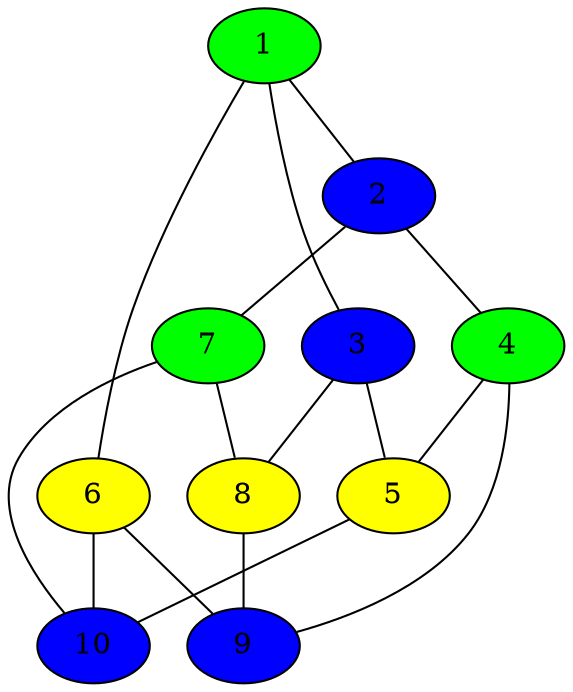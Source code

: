 graph dothi {
10 [fillcolor=blue, style=filled];
9 [fillcolor=blue, style=filled];
8 [fillcolor=yellow, style=filled];
7 [fillcolor=green, style=filled];
6 [fillcolor=yellow, style=filled];
5 [fillcolor=yellow, style=filled];
4 [fillcolor=green, style=filled];
3 [fillcolor=blue, style=filled];
2 [fillcolor=blue, style=filled];
1 [fillcolor=green, style=filled];
1 -- 2;
1 -- 3;
1 -- 6;
2 -- 4;
2 -- 7;
3 -- 5;
3 -- 8;
4 -- 5;
4 -- 9;
5 -- 10;
6 -- 9;
6 -- 10;
7 -- 10;
7 -- 8;
8 -- 9;
}